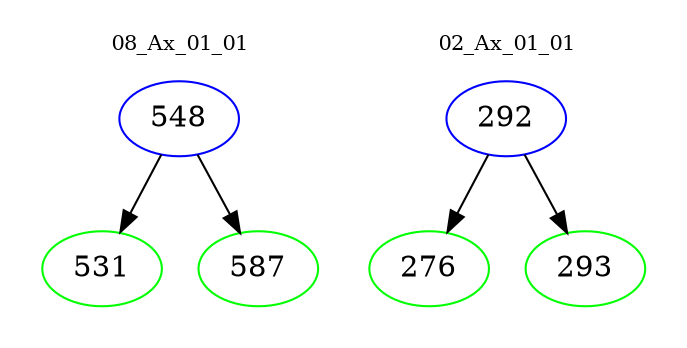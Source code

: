 digraph{
subgraph cluster_0 {
color = white
label = "08_Ax_01_01";
fontsize=10;
T0_548 [label="548", color="blue"]
T0_548 -> T0_531 [color="black"]
T0_531 [label="531", color="green"]
T0_548 -> T0_587 [color="black"]
T0_587 [label="587", color="green"]
}
subgraph cluster_1 {
color = white
label = "02_Ax_01_01";
fontsize=10;
T1_292 [label="292", color="blue"]
T1_292 -> T1_276 [color="black"]
T1_276 [label="276", color="green"]
T1_292 -> T1_293 [color="black"]
T1_293 [label="293", color="green"]
}
}
